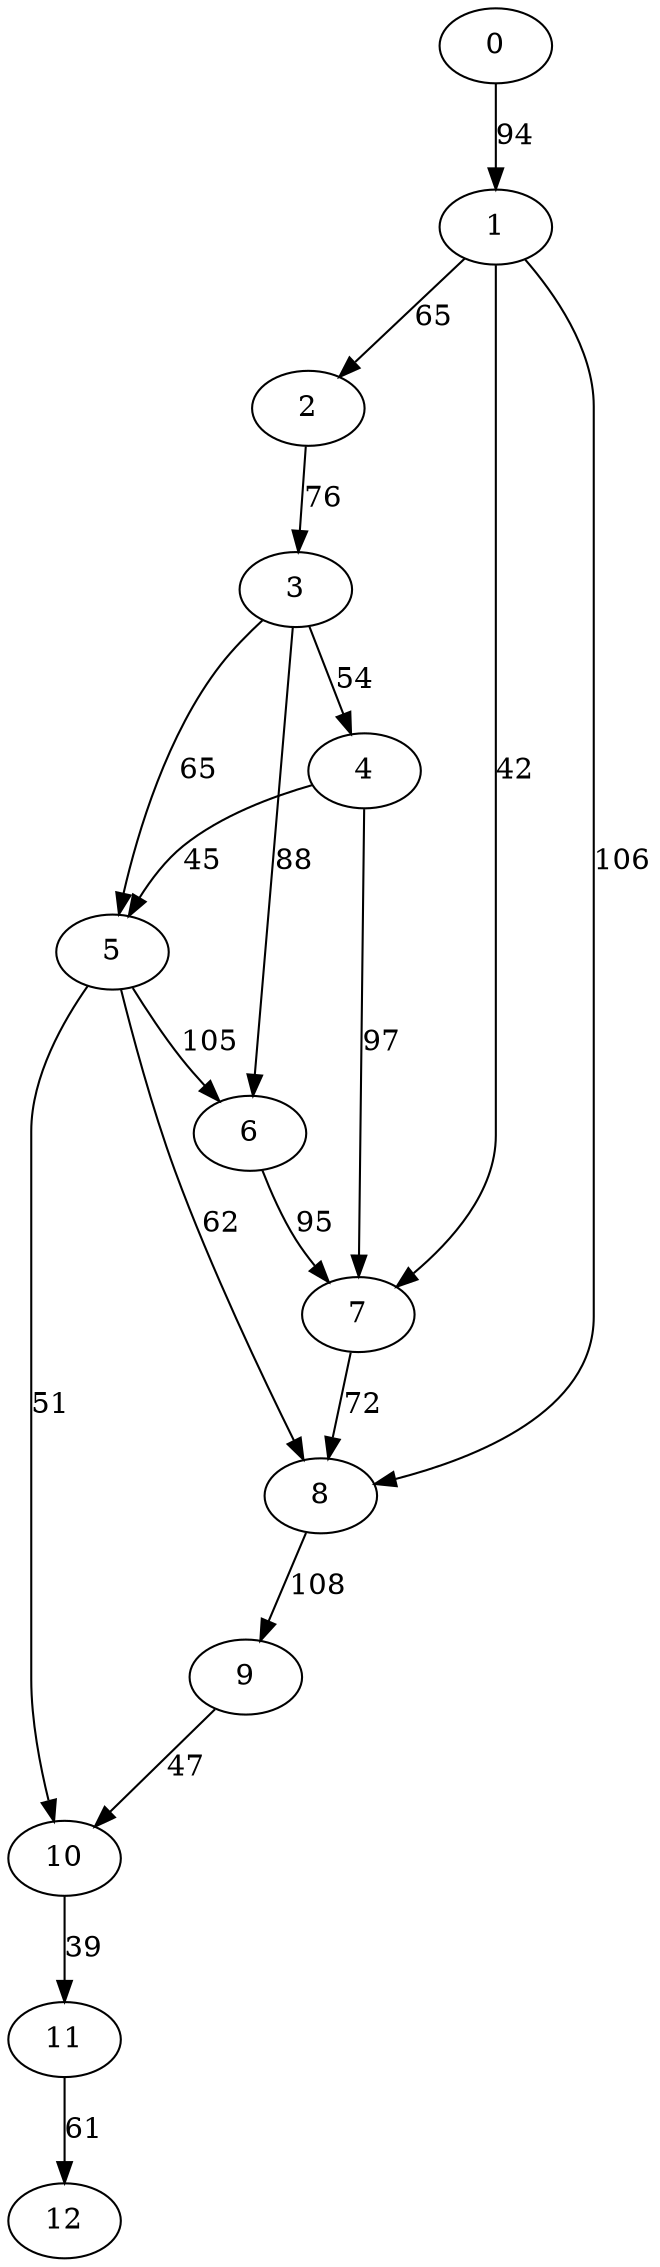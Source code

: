 digraph t20p3r5_11 {
0 -> 1 [ label = 94 ];
1 -> 2 [ label = 65 ];
1 -> 7 [ label = 42 ];
1 -> 8 [ label = 106 ];
2 -> 3 [ label = 76 ];
3 -> 4 [ label = 54 ];
3 -> 5 [ label = 65 ];
3 -> 6 [ label = 88 ];
4 -> 5 [ label = 45 ];
4 -> 7 [ label = 97 ];
5 -> 6 [ label = 105 ];
5 -> 8 [ label = 62 ];
5 -> 10 [ label = 51 ];
6 -> 7 [ label = 95 ];
7 -> 8 [ label = 72 ];
8 -> 9 [ label = 108 ];
9 -> 10 [ label = 47 ];
10 -> 11 [ label = 39 ];
11 -> 12 [ label = 61 ];
 }

